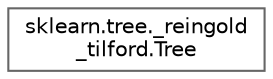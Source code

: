 digraph "Graphical Class Hierarchy"
{
 // LATEX_PDF_SIZE
  bgcolor="transparent";
  edge [fontname=Helvetica,fontsize=10,labelfontname=Helvetica,labelfontsize=10];
  node [fontname=Helvetica,fontsize=10,shape=box,height=0.2,width=0.4];
  rankdir="LR";
  Node0 [id="Node000000",label="sklearn.tree._reingold\l_tilford.Tree",height=0.2,width=0.4,color="grey40", fillcolor="white", style="filled",URL="$d9/da5/classsklearn_1_1tree_1_1__reingold__tilford_1_1Tree.html",tooltip=" "];
}
